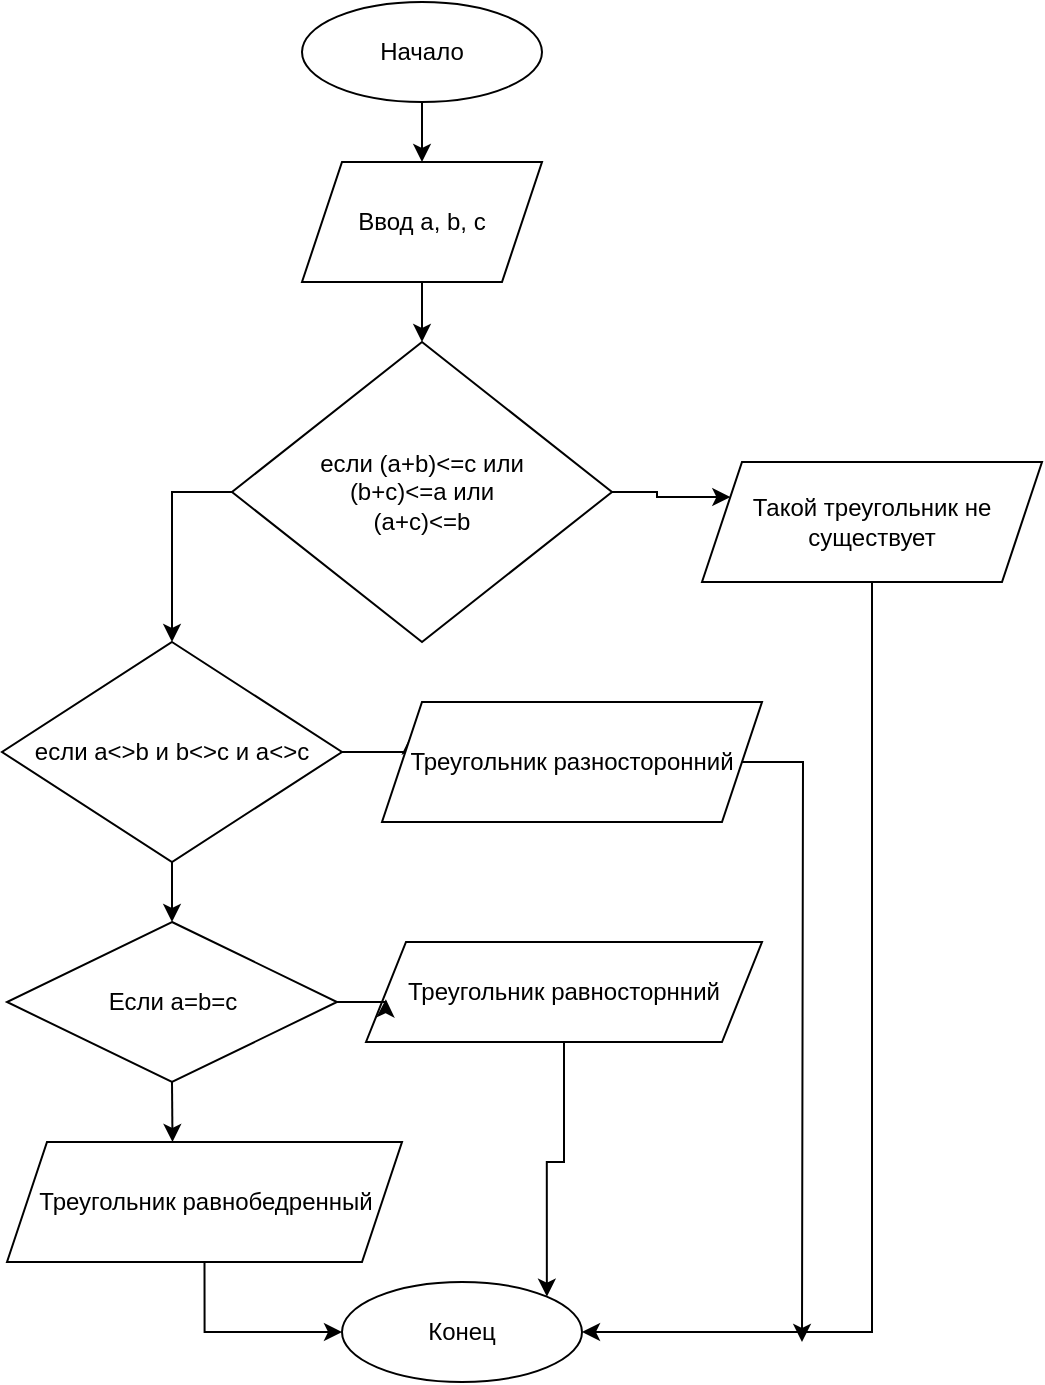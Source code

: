<mxfile version="14.2.6" type="github">
  <diagram id="YFy40mua5V9K3bzPLULQ" name="Page-1">
    <mxGraphModel dx="1283" dy="683" grid="1" gridSize="10" guides="1" tooltips="1" connect="1" arrows="1" fold="1" page="1" pageScale="1" pageWidth="583" pageHeight="827" math="0" shadow="0">
      <root>
        <mxCell id="0" />
        <mxCell id="GuEjnsgke67p2RQfyNx--1" value="Task_2" parent="0" visible="0" />
        <mxCell id="GuEjnsgke67p2RQfyNx--36" style="edgeStyle=orthogonalEdgeStyle;rounded=0;orthogonalLoop=1;jettySize=auto;html=1;exitX=0.5;exitY=1;exitDx=0;exitDy=0;entryX=0.5;entryY=0;entryDx=0;entryDy=0;" edge="1" parent="GuEjnsgke67p2RQfyNx--1" source="GuEjnsgke67p2RQfyNx--24" target="GuEjnsgke67p2RQfyNx--27">
          <mxGeometry relative="1" as="geometry" />
        </mxCell>
        <mxCell id="GuEjnsgke67p2RQfyNx--24" value="Начало" style="ellipse;whiteSpace=wrap;html=1;" vertex="1" parent="GuEjnsgke67p2RQfyNx--1">
          <mxGeometry x="232" y="20" width="120" height="50" as="geometry" />
        </mxCell>
        <mxCell id="GuEjnsgke67p2RQfyNx--37" style="edgeStyle=orthogonalEdgeStyle;rounded=0;orthogonalLoop=1;jettySize=auto;html=1;exitX=0.5;exitY=1;exitDx=0;exitDy=0;entryX=0.5;entryY=0;entryDx=0;entryDy=0;" edge="1" parent="GuEjnsgke67p2RQfyNx--1" source="GuEjnsgke67p2RQfyNx--27" target="GuEjnsgke67p2RQfyNx--28">
          <mxGeometry relative="1" as="geometry" />
        </mxCell>
        <mxCell id="GuEjnsgke67p2RQfyNx--27" value="&lt;div&gt;a =5&lt;/div&gt;&lt;div&gt;b= 6&lt;br&gt;&lt;/div&gt;" style="shape=parallelogram;perimeter=parallelogramPerimeter;whiteSpace=wrap;html=1;fixedSize=1;" vertex="1" parent="GuEjnsgke67p2RQfyNx--1">
          <mxGeometry x="220" y="90" width="120" height="60" as="geometry" />
        </mxCell>
        <mxCell id="GuEjnsgke67p2RQfyNx--38" style="edgeStyle=orthogonalEdgeStyle;rounded=0;orthogonalLoop=1;jettySize=auto;html=1;exitX=0.5;exitY=1;exitDx=0;exitDy=0;entryX=0.5;entryY=0;entryDx=0;entryDy=0;" edge="1" parent="GuEjnsgke67p2RQfyNx--1" source="GuEjnsgke67p2RQfyNx--28" target="GuEjnsgke67p2RQfyNx--29">
          <mxGeometry relative="1" as="geometry" />
        </mxCell>
        <mxCell id="GuEjnsgke67p2RQfyNx--28" value="Вывод a и b " style="shape=parallelogram;perimeter=parallelogramPerimeter;whiteSpace=wrap;html=1;fixedSize=1;" vertex="1" parent="GuEjnsgke67p2RQfyNx--1">
          <mxGeometry x="220" y="170" width="120" height="60" as="geometry" />
        </mxCell>
        <mxCell id="GuEjnsgke67p2RQfyNx--39" style="edgeStyle=orthogonalEdgeStyle;rounded=0;orthogonalLoop=1;jettySize=auto;html=1;exitX=0.5;exitY=1;exitDx=0;exitDy=0;entryX=0.5;entryY=0;entryDx=0;entryDy=0;" edge="1" parent="GuEjnsgke67p2RQfyNx--1" source="GuEjnsgke67p2RQfyNx--29" target="GuEjnsgke67p2RQfyNx--30">
          <mxGeometry relative="1" as="geometry" />
        </mxCell>
        <mxCell id="GuEjnsgke67p2RQfyNx--29" value="&lt;div&gt;Вывод логического &quot;и&quot;&lt;/div&gt;" style="shape=parallelogram;perimeter=parallelogramPerimeter;whiteSpace=wrap;html=1;fixedSize=1;" vertex="1" parent="GuEjnsgke67p2RQfyNx--1">
          <mxGeometry x="192" y="250" width="160" height="40" as="geometry" />
        </mxCell>
        <mxCell id="GuEjnsgke67p2RQfyNx--40" style="edgeStyle=orthogonalEdgeStyle;rounded=0;orthogonalLoop=1;jettySize=auto;html=1;exitX=0.5;exitY=1;exitDx=0;exitDy=0;entryX=0.5;entryY=0;entryDx=0;entryDy=0;" edge="1" parent="GuEjnsgke67p2RQfyNx--1" source="GuEjnsgke67p2RQfyNx--30" target="GuEjnsgke67p2RQfyNx--31">
          <mxGeometry relative="1" as="geometry" />
        </mxCell>
        <mxCell id="GuEjnsgke67p2RQfyNx--30" value="Вывод лонического &quot;или&quot;" style="shape=parallelogram;perimeter=parallelogramPerimeter;whiteSpace=wrap;html=1;fixedSize=1;" vertex="1" parent="GuEjnsgke67p2RQfyNx--1">
          <mxGeometry x="182" y="320" width="170" height="40" as="geometry" />
        </mxCell>
        <mxCell id="GuEjnsgke67p2RQfyNx--41" style="edgeStyle=orthogonalEdgeStyle;rounded=0;orthogonalLoop=1;jettySize=auto;html=1;exitX=0.5;exitY=1;exitDx=0;exitDy=0;entryX=0.5;entryY=0;entryDx=0;entryDy=0;" edge="1" parent="GuEjnsgke67p2RQfyNx--1" source="GuEjnsgke67p2RQfyNx--31" target="GuEjnsgke67p2RQfyNx--32">
          <mxGeometry relative="1" as="geometry" />
        </mxCell>
        <mxCell id="GuEjnsgke67p2RQfyNx--31" value="Вывод исключающего &quot;или&quot;" style="shape=parallelogram;perimeter=parallelogramPerimeter;whiteSpace=wrap;html=1;fixedSize=1;" vertex="1" parent="GuEjnsgke67p2RQfyNx--1">
          <mxGeometry x="170" y="394" width="180" height="40" as="geometry" />
        </mxCell>
        <mxCell id="GuEjnsgke67p2RQfyNx--42" style="edgeStyle=orthogonalEdgeStyle;rounded=0;orthogonalLoop=1;jettySize=auto;html=1;exitX=0.5;exitY=1;exitDx=0;exitDy=0;" edge="1" parent="GuEjnsgke67p2RQfyNx--1" source="GuEjnsgke67p2RQfyNx--32" target="GuEjnsgke67p2RQfyNx--34">
          <mxGeometry relative="1" as="geometry" />
        </mxCell>
        <mxCell id="GuEjnsgke67p2RQfyNx--32" value="Вывод побитовый сдвиг числа 5 вправо" style="shape=parallelogram;perimeter=parallelogramPerimeter;whiteSpace=wrap;html=1;fixedSize=1;" vertex="1" parent="GuEjnsgke67p2RQfyNx--1">
          <mxGeometry x="155" y="470" width="210" height="60" as="geometry" />
        </mxCell>
        <mxCell id="GuEjnsgke67p2RQfyNx--43" style="edgeStyle=orthogonalEdgeStyle;rounded=0;orthogonalLoop=1;jettySize=auto;html=1;exitX=0.5;exitY=1;exitDx=0;exitDy=0;entryX=0.5;entryY=0;entryDx=0;entryDy=0;" edge="1" parent="GuEjnsgke67p2RQfyNx--1" source="GuEjnsgke67p2RQfyNx--34" target="GuEjnsgke67p2RQfyNx--35">
          <mxGeometry relative="1" as="geometry" />
        </mxCell>
        <mxCell id="GuEjnsgke67p2RQfyNx--34" value="Вывод побитовый сдвиг числа 5 влево" style="shape=parallelogram;perimeter=parallelogramPerimeter;whiteSpace=wrap;html=1;fixedSize=1;" vertex="1" parent="GuEjnsgke67p2RQfyNx--1">
          <mxGeometry x="150" y="560" width="210" height="60" as="geometry" />
        </mxCell>
        <mxCell id="GuEjnsgke67p2RQfyNx--35" value="Конец" style="ellipse;whiteSpace=wrap;html=1;" vertex="1" parent="GuEjnsgke67p2RQfyNx--1">
          <mxGeometry x="182" y="650" width="120" height="60" as="geometry" />
        </mxCell>
        <mxCell id="1" parent="0" visible="0" />
        <mxCell id="GuEjnsgke67p2RQfyNx--6" style="edgeStyle=orthogonalEdgeStyle;rounded=0;orthogonalLoop=1;jettySize=auto;html=1;exitX=0.5;exitY=1;exitDx=0;exitDy=0;entryX=0.5;entryY=0;entryDx=0;entryDy=0;" edge="1" parent="1" source="GuEjnsgke67p2RQfyNx--2" target="GuEjnsgke67p2RQfyNx--4">
          <mxGeometry relative="1" as="geometry" />
        </mxCell>
        <mxCell id="GuEjnsgke67p2RQfyNx--2" value="Начало" style="ellipse;whiteSpace=wrap;html=1;" vertex="1" parent="1">
          <mxGeometry x="210" y="-10" width="120" height="50" as="geometry" />
        </mxCell>
        <mxCell id="GuEjnsgke67p2RQfyNx--7" style="edgeStyle=orthogonalEdgeStyle;rounded=0;orthogonalLoop=1;jettySize=auto;html=1;exitX=0.5;exitY=1;exitDx=0;exitDy=0;entryX=0.5;entryY=0;entryDx=0;entryDy=0;" edge="1" parent="1" source="GuEjnsgke67p2RQfyNx--4" target="GuEjnsgke67p2RQfyNx--5">
          <mxGeometry relative="1" as="geometry" />
        </mxCell>
        <mxCell id="GuEjnsgke67p2RQfyNx--4" value="&lt;div&gt;Вывод:&lt;/div&gt;&lt;div&gt;Введите &lt;br&gt;&lt;/div&gt;&lt;div&gt;трехзачное число&lt;br&gt;&lt;/div&gt;" style="shape=parallelogram;perimeter=parallelogramPerimeter;whiteSpace=wrap;html=1;fixedSize=1;" vertex="1" parent="1">
          <mxGeometry x="199.5" y="70" width="141" height="71" as="geometry" />
        </mxCell>
        <mxCell id="GuEjnsgke67p2RQfyNx--19" style="edgeStyle=orthogonalEdgeStyle;rounded=0;orthogonalLoop=1;jettySize=auto;html=1;exitX=0.5;exitY=1;exitDx=0;exitDy=0;entryX=0.5;entryY=0;entryDx=0;entryDy=0;" edge="1" parent="1" source="GuEjnsgke67p2RQfyNx--5" target="GuEjnsgke67p2RQfyNx--16">
          <mxGeometry relative="1" as="geometry" />
        </mxCell>
        <mxCell id="GuEjnsgke67p2RQfyNx--5" value="а" style="shape=parallelogram;perimeter=parallelogramPerimeter;whiteSpace=wrap;html=1;fixedSize=1;" vertex="1" parent="1">
          <mxGeometry x="234.75" y="160" width="70.5" height="40" as="geometry" />
        </mxCell>
        <mxCell id="GuEjnsgke67p2RQfyNx--13" style="edgeStyle=orthogonalEdgeStyle;rounded=0;orthogonalLoop=1;jettySize=auto;html=1;exitX=0.5;exitY=1;exitDx=0;exitDy=0;entryX=0.5;entryY=0;entryDx=0;entryDy=0;" edge="1" parent="1" source="GuEjnsgke67p2RQfyNx--9" target="GuEjnsgke67p2RQfyNx--12">
          <mxGeometry relative="1" as="geometry" />
        </mxCell>
        <mxCell id="GuEjnsgke67p2RQfyNx--9" value="&lt;div&gt;s=b1+b2+b3&lt;/div&gt;&lt;div&gt;m=b1*b2*b3&lt;br&gt;&lt;/div&gt;" style="rounded=0;whiteSpace=wrap;html=1;" vertex="1" parent="1">
          <mxGeometry x="210" y="440" width="120" height="60" as="geometry" />
        </mxCell>
        <mxCell id="GuEjnsgke67p2RQfyNx--15" style="edgeStyle=orthogonalEdgeStyle;rounded=0;orthogonalLoop=1;jettySize=auto;html=1;exitX=0.5;exitY=1;exitDx=0;exitDy=0;entryX=0.5;entryY=0;entryDx=0;entryDy=0;" edge="1" parent="1" source="GuEjnsgke67p2RQfyNx--12" target="GuEjnsgke67p2RQfyNx--14">
          <mxGeometry relative="1" as="geometry" />
        </mxCell>
        <mxCell id="GuEjnsgke67p2RQfyNx--12" value="&lt;div&gt;Выаод:&lt;/div&gt;&lt;div&gt;сумма цифр числа =&lt;/div&gt;&lt;div&gt;s&lt;/div&gt;&lt;div&gt;произведение цифр =&lt;/div&gt;&lt;div&gt;m&lt;br&gt;&lt;/div&gt;" style="shape=parallelogram;perimeter=parallelogramPerimeter;whiteSpace=wrap;html=1;fixedSize=1;" vertex="1" parent="1">
          <mxGeometry x="180" y="530" width="160.5" height="130" as="geometry" />
        </mxCell>
        <mxCell id="GuEjnsgke67p2RQfyNx--14" value="Конец" style="ellipse;whiteSpace=wrap;html=1;" vertex="1" parent="1">
          <mxGeometry x="199.5" y="720" width="120" height="50" as="geometry" />
        </mxCell>
        <mxCell id="GuEjnsgke67p2RQfyNx--20" style="edgeStyle=orthogonalEdgeStyle;rounded=0;orthogonalLoop=1;jettySize=auto;html=1;exitX=0.5;exitY=1;exitDx=0;exitDy=0;entryX=0.5;entryY=0;entryDx=0;entryDy=0;" edge="1" parent="1" source="GuEjnsgke67p2RQfyNx--16" target="GuEjnsgke67p2RQfyNx--17">
          <mxGeometry relative="1" as="geometry" />
        </mxCell>
        <mxCell id="GuEjnsgke67p2RQfyNx--16" value="b1 = a%10" style="rounded=0;whiteSpace=wrap;html=1;" vertex="1" parent="1">
          <mxGeometry x="210" y="220" width="120" height="40" as="geometry" />
        </mxCell>
        <mxCell id="GuEjnsgke67p2RQfyNx--21" style="edgeStyle=orthogonalEdgeStyle;rounded=0;orthogonalLoop=1;jettySize=auto;html=1;exitX=0.5;exitY=1;exitDx=0;exitDy=0;entryX=0.5;entryY=0;entryDx=0;entryDy=0;" edge="1" parent="1" source="GuEjnsgke67p2RQfyNx--17" target="GuEjnsgke67p2RQfyNx--18">
          <mxGeometry relative="1" as="geometry" />
        </mxCell>
        <mxCell id="GuEjnsgke67p2RQfyNx--17" value="b2 = a%100//10" style="rounded=0;whiteSpace=wrap;html=1;" vertex="1" parent="1">
          <mxGeometry x="210" y="290" width="120" height="40" as="geometry" />
        </mxCell>
        <mxCell id="GuEjnsgke67p2RQfyNx--22" style="edgeStyle=orthogonalEdgeStyle;rounded=0;orthogonalLoop=1;jettySize=auto;html=1;exitX=0.5;exitY=1;exitDx=0;exitDy=0;entryX=0.5;entryY=0;entryDx=0;entryDy=0;" edge="1" parent="1" source="GuEjnsgke67p2RQfyNx--18" target="GuEjnsgke67p2RQfyNx--9">
          <mxGeometry relative="1" as="geometry" />
        </mxCell>
        <mxCell id="GuEjnsgke67p2RQfyNx--18" value="b3=//100" style="rounded=0;whiteSpace=wrap;html=1;" vertex="1" parent="1">
          <mxGeometry x="210" y="374" width="120" height="40" as="geometry" />
        </mxCell>
        <mxCell id="GuEjnsgke67p2RQfyNx--23" value="&lt;div&gt;% - остаток от деления&lt;/div&gt;&lt;div&gt;// - целочисленное деление&lt;br&gt;&lt;/div&gt;" style="rounded=0;whiteSpace=wrap;html=1;" vertex="1" parent="1">
          <mxGeometry x="380" y="220" width="130" height="170" as="geometry" />
        </mxCell>
        <mxCell id="GuEjnsgke67p2RQfyNx--44" value="Task_3" parent="0" visible="0" />
        <mxCell id="GuEjnsgke67p2RQfyNx--49" style="edgeStyle=orthogonalEdgeStyle;rounded=0;orthogonalLoop=1;jettySize=auto;html=1;exitX=0.5;exitY=1;exitDx=0;exitDy=0;" edge="1" parent="GuEjnsgke67p2RQfyNx--44" source="GuEjnsgke67p2RQfyNx--45" target="GuEjnsgke67p2RQfyNx--46">
          <mxGeometry relative="1" as="geometry" />
        </mxCell>
        <mxCell id="GuEjnsgke67p2RQfyNx--45" value="Начало" style="ellipse;whiteSpace=wrap;html=1;" vertex="1" parent="GuEjnsgke67p2RQfyNx--44">
          <mxGeometry x="232" y="20" width="120" height="60" as="geometry" />
        </mxCell>
        <mxCell id="GuEjnsgke67p2RQfyNx--50" style="edgeStyle=orthogonalEdgeStyle;rounded=0;orthogonalLoop=1;jettySize=auto;html=1;exitX=0.5;exitY=1;exitDx=0;exitDy=0;entryX=0.5;entryY=0;entryDx=0;entryDy=0;" edge="1" parent="GuEjnsgke67p2RQfyNx--44" source="GuEjnsgke67p2RQfyNx--46" target="GuEjnsgke67p2RQfyNx--47">
          <mxGeometry relative="1" as="geometry" />
        </mxCell>
        <mxCell id="GuEjnsgke67p2RQfyNx--46" value="Вывод: введите координаты 2х точек" style="shape=parallelogram;perimeter=parallelogramPerimeter;whiteSpace=wrap;html=1;fixedSize=1;" vertex="1" parent="GuEjnsgke67p2RQfyNx--44">
          <mxGeometry x="202" y="110" width="150" height="80" as="geometry" />
        </mxCell>
        <mxCell id="GuEjnsgke67p2RQfyNx--51" style="edgeStyle=orthogonalEdgeStyle;rounded=0;orthogonalLoop=1;jettySize=auto;html=1;exitX=0.5;exitY=1;exitDx=0;exitDy=0;entryX=0.5;entryY=0;entryDx=0;entryDy=0;" edge="1" parent="GuEjnsgke67p2RQfyNx--44" source="GuEjnsgke67p2RQfyNx--47" target="GuEjnsgke67p2RQfyNx--48">
          <mxGeometry relative="1" as="geometry" />
        </mxCell>
        <mxCell id="GuEjnsgke67p2RQfyNx--47" value="&lt;div&gt;Ввод А&lt;/div&gt;&lt;div&gt;х1 и х2&lt;br&gt;&lt;/div&gt;" style="shape=parallelogram;perimeter=parallelogramPerimeter;whiteSpace=wrap;html=1;fixedSize=1;" vertex="1" parent="GuEjnsgke67p2RQfyNx--44">
          <mxGeometry x="217" y="220" width="120" height="60" as="geometry" />
        </mxCell>
        <mxCell id="GuEjnsgke67p2RQfyNx--59" value="" style="edgeStyle=orthogonalEdgeStyle;rounded=0;orthogonalLoop=1;jettySize=auto;html=1;" edge="1" parent="GuEjnsgke67p2RQfyNx--44" source="GuEjnsgke67p2RQfyNx--48" target="GuEjnsgke67p2RQfyNx--52">
          <mxGeometry relative="1" as="geometry" />
        </mxCell>
        <mxCell id="GuEjnsgke67p2RQfyNx--48" value="&lt;div&gt;Ввод В&lt;/div&gt;&lt;div&gt;у1 и у2&lt;br&gt;&lt;/div&gt;" style="shape=parallelogram;perimeter=parallelogramPerimeter;whiteSpace=wrap;html=1;fixedSize=1;" vertex="1" parent="GuEjnsgke67p2RQfyNx--44">
          <mxGeometry x="210" y="310" width="110" height="50" as="geometry" />
        </mxCell>
        <mxCell id="GuEjnsgke67p2RQfyNx--60" style="edgeStyle=orthogonalEdgeStyle;rounded=0;orthogonalLoop=1;jettySize=auto;html=1;exitX=1;exitY=0.5;exitDx=0;exitDy=0;entryX=0.5;entryY=0;entryDx=0;entryDy=0;" edge="1" parent="GuEjnsgke67p2RQfyNx--44" source="GuEjnsgke67p2RQfyNx--52" target="GuEjnsgke67p2RQfyNx--53">
          <mxGeometry relative="1" as="geometry" />
        </mxCell>
        <mxCell id="GuEjnsgke67p2RQfyNx--61" style="edgeStyle=orthogonalEdgeStyle;rounded=0;orthogonalLoop=1;jettySize=auto;html=1;exitX=0;exitY=0.5;exitDx=0;exitDy=0;entryX=0.5;entryY=0;entryDx=0;entryDy=0;" edge="1" parent="GuEjnsgke67p2RQfyNx--44" source="GuEjnsgke67p2RQfyNx--52" target="GuEjnsgke67p2RQfyNx--56">
          <mxGeometry relative="1" as="geometry">
            <mxPoint x="120" y="420.333" as="targetPoint" />
          </mxGeometry>
        </mxCell>
        <mxCell id="GuEjnsgke67p2RQfyNx--52" value="&lt;div&gt;если&lt;/div&gt;&lt;div&gt;х1 == х2&lt;br&gt;&lt;/div&gt;" style="rhombus;whiteSpace=wrap;html=1;" vertex="1" parent="GuEjnsgke67p2RQfyNx--44">
          <mxGeometry x="190" y="380" width="150" height="80" as="geometry" />
        </mxCell>
        <mxCell id="GuEjnsgke67p2RQfyNx--65" style="edgeStyle=orthogonalEdgeStyle;rounded=0;orthogonalLoop=1;jettySize=auto;html=1;exitX=0.5;exitY=1;exitDx=0;exitDy=0;" edge="1" parent="GuEjnsgke67p2RQfyNx--44" source="GuEjnsgke67p2RQfyNx--53" target="GuEjnsgke67p2RQfyNx--64">
          <mxGeometry relative="1" as="geometry" />
        </mxCell>
        <mxCell id="GuEjnsgke67p2RQfyNx--53" value="&lt;div&gt;Вывод&lt;/div&gt;&lt;div&gt;f(x)=x1&lt;br&gt;&lt;/div&gt;" style="shape=parallelogram;perimeter=parallelogramPerimeter;whiteSpace=wrap;html=1;fixedSize=1;" vertex="1" parent="GuEjnsgke67p2RQfyNx--44">
          <mxGeometry x="352" y="470" width="120" height="60" as="geometry" />
        </mxCell>
        <mxCell id="GuEjnsgke67p2RQfyNx--62" style="edgeStyle=orthogonalEdgeStyle;rounded=0;orthogonalLoop=1;jettySize=auto;html=1;exitX=0.5;exitY=1;exitDx=0;exitDy=0;entryX=0.5;entryY=0;entryDx=0;entryDy=0;" edge="1" parent="GuEjnsgke67p2RQfyNx--44" source="GuEjnsgke67p2RQfyNx--56" target="GuEjnsgke67p2RQfyNx--57">
          <mxGeometry relative="1" as="geometry" />
        </mxCell>
        <mxCell id="GuEjnsgke67p2RQfyNx--56" value="k= (y1-y2)/(x1-x2)" style="rounded=0;whiteSpace=wrap;html=1;" vertex="1" parent="GuEjnsgke67p2RQfyNx--44">
          <mxGeometry x="40" y="450" width="120" height="30" as="geometry" />
        </mxCell>
        <mxCell id="GuEjnsgke67p2RQfyNx--63" style="edgeStyle=orthogonalEdgeStyle;rounded=0;orthogonalLoop=1;jettySize=auto;html=1;exitX=0.5;exitY=1;exitDx=0;exitDy=0;entryX=0.5;entryY=0;entryDx=0;entryDy=0;" edge="1" parent="GuEjnsgke67p2RQfyNx--44" source="GuEjnsgke67p2RQfyNx--57" target="GuEjnsgke67p2RQfyNx--58">
          <mxGeometry relative="1" as="geometry" />
        </mxCell>
        <mxCell id="GuEjnsgke67p2RQfyNx--57" value="l = y2 - k*x2" style="rounded=0;whiteSpace=wrap;html=1;" vertex="1" parent="GuEjnsgke67p2RQfyNx--44">
          <mxGeometry x="40" y="520" width="120" height="30" as="geometry" />
        </mxCell>
        <mxCell id="GuEjnsgke67p2RQfyNx--66" style="edgeStyle=orthogonalEdgeStyle;rounded=0;orthogonalLoop=1;jettySize=auto;html=1;exitX=1;exitY=0.5;exitDx=0;exitDy=0;" edge="1" parent="GuEjnsgke67p2RQfyNx--44" source="GuEjnsgke67p2RQfyNx--58">
          <mxGeometry relative="1" as="geometry">
            <mxPoint x="260" y="650" as="targetPoint" />
          </mxGeometry>
        </mxCell>
        <mxCell id="GuEjnsgke67p2RQfyNx--58" value="Вывод f(x) = kx+l" style="shape=parallelogram;perimeter=parallelogramPerimeter;whiteSpace=wrap;html=1;fixedSize=1;" vertex="1" parent="GuEjnsgke67p2RQfyNx--44">
          <mxGeometry x="50" y="590" width="120" height="60" as="geometry" />
        </mxCell>
        <mxCell id="GuEjnsgke67p2RQfyNx--64" value="Конец" style="ellipse;whiteSpace=wrap;html=1;" vertex="1" parent="GuEjnsgke67p2RQfyNx--44">
          <mxGeometry x="200" y="680" width="120" height="60" as="geometry" />
        </mxCell>
        <mxCell id="GuEjnsgke67p2RQfyNx--67" value="Task_5" parent="0" visible="0" />
        <mxCell id="GuEjnsgke67p2RQfyNx--76" style="edgeStyle=orthogonalEdgeStyle;rounded=0;orthogonalLoop=1;jettySize=auto;html=1;exitX=0.5;exitY=1;exitDx=0;exitDy=0;entryX=0.5;entryY=0;entryDx=0;entryDy=0;" edge="1" parent="GuEjnsgke67p2RQfyNx--67" source="GuEjnsgke67p2RQfyNx--68" target="GuEjnsgke67p2RQfyNx--69">
          <mxGeometry relative="1" as="geometry" />
        </mxCell>
        <mxCell id="GuEjnsgke67p2RQfyNx--68" value="Начало" style="ellipse;whiteSpace=wrap;html=1;" vertex="1" parent="GuEjnsgke67p2RQfyNx--67">
          <mxGeometry x="200" y="150" width="120" height="60" as="geometry" />
        </mxCell>
        <mxCell id="GuEjnsgke67p2RQfyNx--77" style="edgeStyle=orthogonalEdgeStyle;rounded=0;orthogonalLoop=1;jettySize=auto;html=1;exitX=0.5;exitY=1;exitDx=0;exitDy=0;entryX=0.549;entryY=0.089;entryDx=0;entryDy=0;entryPerimeter=0;" edge="1" parent="GuEjnsgke67p2RQfyNx--67" source="GuEjnsgke67p2RQfyNx--69" target="GuEjnsgke67p2RQfyNx--70">
          <mxGeometry relative="1" as="geometry" />
        </mxCell>
        <mxCell id="GuEjnsgke67p2RQfyNx--69" value="Ввод x1 и x2" style="shape=parallelogram;perimeter=parallelogramPerimeter;whiteSpace=wrap;html=1;fixedSize=1;" vertex="1" parent="GuEjnsgke67p2RQfyNx--67">
          <mxGeometry x="201" y="240" width="120" height="60" as="geometry" />
        </mxCell>
        <mxCell id="GuEjnsgke67p2RQfyNx--78" style="edgeStyle=orthogonalEdgeStyle;rounded=0;orthogonalLoop=1;jettySize=auto;html=1;exitX=0.5;exitY=1;exitDx=0;exitDy=0;entryX=0.5;entryY=0;entryDx=0;entryDy=0;" edge="1" parent="GuEjnsgke67p2RQfyNx--67" source="GuEjnsgke67p2RQfyNx--70" target="GuEjnsgke67p2RQfyNx--71">
          <mxGeometry relative="1" as="geometry" />
        </mxCell>
        <mxCell id="GuEjnsgke67p2RQfyNx--70" value="x1 = Код_символа(х1) - код символа(&#39;a&#39;)+1" style="rounded=0;whiteSpace=wrap;html=1;" vertex="1" parent="GuEjnsgke67p2RQfyNx--67">
          <mxGeometry x="101" y="340" width="280" height="60" as="geometry" />
        </mxCell>
        <mxCell id="GuEjnsgke67p2RQfyNx--79" style="edgeStyle=orthogonalEdgeStyle;rounded=0;orthogonalLoop=1;jettySize=auto;html=1;exitX=0.5;exitY=1;exitDx=0;exitDy=0;" edge="1" parent="GuEjnsgke67p2RQfyNx--67" source="GuEjnsgke67p2RQfyNx--71" target="GuEjnsgke67p2RQfyNx--72">
          <mxGeometry relative="1" as="geometry" />
        </mxCell>
        <mxCell id="GuEjnsgke67p2RQfyNx--71" value="x2 = Код_символа(х2) - код символа(&#39;x2&#39;)+1" style="rounded=0;whiteSpace=wrap;html=1;" vertex="1" parent="GuEjnsgke67p2RQfyNx--67">
          <mxGeometry x="110" y="440" width="280" height="60" as="geometry" />
        </mxCell>
        <mxCell id="GuEjnsgke67p2RQfyNx--80" style="edgeStyle=orthogonalEdgeStyle;rounded=0;orthogonalLoop=1;jettySize=auto;html=1;exitX=0.5;exitY=1;exitDx=0;exitDy=0;entryX=0.392;entryY=0.033;entryDx=0;entryDy=0;entryPerimeter=0;" edge="1" parent="GuEjnsgke67p2RQfyNx--67" source="GuEjnsgke67p2RQfyNx--72" target="GuEjnsgke67p2RQfyNx--74">
          <mxGeometry relative="1" as="geometry" />
        </mxCell>
        <mxCell id="GuEjnsgke67p2RQfyNx--72" value="&lt;div&gt;Вывод&lt;/div&gt;&lt;div&gt;x1, x2&lt;br&gt;&lt;/div&gt;" style="shape=parallelogram;perimeter=parallelogramPerimeter;whiteSpace=wrap;html=1;fixedSize=1;" vertex="1" parent="GuEjnsgke67p2RQfyNx--67">
          <mxGeometry x="180" y="540" width="120" height="60" as="geometry" />
        </mxCell>
        <mxCell id="GuEjnsgke67p2RQfyNx--81" style="edgeStyle=orthogonalEdgeStyle;rounded=0;orthogonalLoop=1;jettySize=auto;html=1;exitX=0.5;exitY=1;exitDx=0;exitDy=0;" edge="1" parent="GuEjnsgke67p2RQfyNx--67" source="GuEjnsgke67p2RQfyNx--74" target="GuEjnsgke67p2RQfyNx--75">
          <mxGeometry relative="1" as="geometry" />
        </mxCell>
        <mxCell id="GuEjnsgke67p2RQfyNx--74" value="Вывод |x1-x2|-1" style="shape=parallelogram;perimeter=parallelogramPerimeter;whiteSpace=wrap;html=1;fixedSize=1;" vertex="1" parent="GuEjnsgke67p2RQfyNx--67">
          <mxGeometry x="190" y="640" width="120" height="60" as="geometry" />
        </mxCell>
        <mxCell id="GuEjnsgke67p2RQfyNx--75" value="Конец" style="ellipse;whiteSpace=wrap;html=1;" vertex="1" parent="GuEjnsgke67p2RQfyNx--67">
          <mxGeometry x="180" y="730" width="120" height="50" as="geometry" />
        </mxCell>
        <mxCell id="GuEjnsgke67p2RQfyNx--83" value="Task_6" parent="0" visible="0" />
        <mxCell id="GuEjnsgke67p2RQfyNx--84" value="Конец" style="ellipse;whiteSpace=wrap;html=1;" vertex="1" parent="GuEjnsgke67p2RQfyNx--83">
          <mxGeometry x="220" y="570" width="120" height="50" as="geometry" />
        </mxCell>
        <mxCell id="GuEjnsgke67p2RQfyNx--91" style="edgeStyle=orthogonalEdgeStyle;rounded=0;orthogonalLoop=1;jettySize=auto;html=1;exitX=0.5;exitY=1;exitDx=0;exitDy=0;entryX=0.5;entryY=0;entryDx=0;entryDy=0;" edge="1" parent="GuEjnsgke67p2RQfyNx--83" source="GuEjnsgke67p2RQfyNx--85" target="GuEjnsgke67p2RQfyNx--88">
          <mxGeometry relative="1" as="geometry" />
        </mxCell>
        <mxCell id="GuEjnsgke67p2RQfyNx--85" value="Начало" style="ellipse;whiteSpace=wrap;html=1;" vertex="1" parent="GuEjnsgke67p2RQfyNx--83">
          <mxGeometry x="220" y="150" width="120" height="40" as="geometry" />
        </mxCell>
        <mxCell id="GuEjnsgke67p2RQfyNx--93" style="edgeStyle=orthogonalEdgeStyle;rounded=0;orthogonalLoop=1;jettySize=auto;html=1;exitX=0.5;exitY=1;exitDx=0;exitDy=0;" edge="1" parent="GuEjnsgke67p2RQfyNx--83" source="GuEjnsgke67p2RQfyNx--87" target="GuEjnsgke67p2RQfyNx--89">
          <mxGeometry relative="1" as="geometry" />
        </mxCell>
        <mxCell id="GuEjnsgke67p2RQfyNx--87" value="если 0&amp;lt;a&amp;lt;27" style="rhombus;whiteSpace=wrap;html=1;" vertex="1" parent="GuEjnsgke67p2RQfyNx--83">
          <mxGeometry x="225" y="340" width="110" height="80" as="geometry" />
        </mxCell>
        <mxCell id="GuEjnsgke67p2RQfyNx--92" style="edgeStyle=orthogonalEdgeStyle;rounded=0;orthogonalLoop=1;jettySize=auto;html=1;exitX=0.5;exitY=1;exitDx=0;exitDy=0;entryX=0.458;entryY=0.25;entryDx=0;entryDy=0;entryPerimeter=0;" edge="1" parent="GuEjnsgke67p2RQfyNx--83" source="GuEjnsgke67p2RQfyNx--88" target="GuEjnsgke67p2RQfyNx--87">
          <mxGeometry relative="1" as="geometry" />
        </mxCell>
        <mxCell id="GuEjnsgke67p2RQfyNx--88" value="Ввод а" style="shape=parallelogram;perimeter=parallelogramPerimeter;whiteSpace=wrap;html=1;fixedSize=1;" vertex="1" parent="GuEjnsgke67p2RQfyNx--83">
          <mxGeometry x="215" y="240" width="120" height="60" as="geometry" />
        </mxCell>
        <mxCell id="GuEjnsgke67p2RQfyNx--94" style="edgeStyle=orthogonalEdgeStyle;rounded=0;orthogonalLoop=1;jettySize=auto;html=1;exitX=0.5;exitY=1;exitDx=0;exitDy=0;entryX=0.5;entryY=0;entryDx=0;entryDy=0;" edge="1" parent="GuEjnsgke67p2RQfyNx--83" source="GuEjnsgke67p2RQfyNx--89" target="GuEjnsgke67p2RQfyNx--84">
          <mxGeometry relative="1" as="geometry" />
        </mxCell>
        <mxCell id="GuEjnsgke67p2RQfyNx--89" value="Вывод символа" style="shape=parallelogram;perimeter=parallelogramPerimeter;whiteSpace=wrap;html=1;fixedSize=1;" vertex="1" parent="GuEjnsgke67p2RQfyNx--83">
          <mxGeometry x="220" y="470" width="120" height="60" as="geometry" />
        </mxCell>
        <mxCell id="GuEjnsgke67p2RQfyNx--96" style="edgeStyle=orthogonalEdgeStyle;rounded=0;orthogonalLoop=1;jettySize=auto;html=1;exitX=0.5;exitY=1;exitDx=0;exitDy=0;entryX=0.5;entryY=0;entryDx=0;entryDy=0;" edge="1" parent="GuEjnsgke67p2RQfyNx--83" source="GuEjnsgke67p2RQfyNx--90" target="GuEjnsgke67p2RQfyNx--84">
          <mxGeometry relative="1" as="geometry">
            <Array as="points">
              <mxPoint x="420" y="550" />
              <mxPoint x="280" y="550" />
            </Array>
          </mxGeometry>
        </mxCell>
        <mxCell id="GuEjnsgke67p2RQfyNx--90" value="Такой буквы нет" style="shape=parallelogram;perimeter=parallelogramPerimeter;whiteSpace=wrap;html=1;fixedSize=1;" vertex="1" parent="GuEjnsgke67p2RQfyNx--83">
          <mxGeometry x="360" y="400" width="120" height="60" as="geometry" />
        </mxCell>
        <mxCell id="GuEjnsgke67p2RQfyNx--102" value="Да" style="text;html=1;strokeColor=none;fillColor=none;align=center;verticalAlign=middle;whiteSpace=wrap;rounded=0;" vertex="1" parent="GuEjnsgke67p2RQfyNx--83">
          <mxGeometry x="200" y="400" width="110" height="90" as="geometry" />
        </mxCell>
        <mxCell id="GuEjnsgke67p2RQfyNx--106" style="edgeStyle=orthogonalEdgeStyle;rounded=0;orthogonalLoop=1;jettySize=auto;html=1;exitX=0.25;exitY=1;exitDx=0;exitDy=0;" edge="1" parent="GuEjnsgke67p2RQfyNx--83" source="GuEjnsgke67p2RQfyNx--103">
          <mxGeometry relative="1" as="geometry">
            <mxPoint x="430" y="400" as="targetPoint" />
            <Array as="points">
              <mxPoint x="430" y="380" />
            </Array>
          </mxGeometry>
        </mxCell>
        <mxCell id="GuEjnsgke67p2RQfyNx--103" value="Нет" style="text;html=1;strokeColor=none;fillColor=none;align=center;verticalAlign=middle;whiteSpace=wrap;rounded=0;" vertex="1" parent="GuEjnsgke67p2RQfyNx--83">
          <mxGeometry x="292" y="360" width="170" height="20" as="geometry" />
        </mxCell>
        <mxCell id="GuEjnsgke67p2RQfyNx--107" value="Task_7" parent="0" />
        <mxCell id="GuEjnsgke67p2RQfyNx--118" style="edgeStyle=orthogonalEdgeStyle;rounded=0;orthogonalLoop=1;jettySize=auto;html=1;exitX=0.5;exitY=1;exitDx=0;exitDy=0;entryX=0.5;entryY=0;entryDx=0;entryDy=0;" edge="1" parent="GuEjnsgke67p2RQfyNx--107" source="GuEjnsgke67p2RQfyNx--108" target="GuEjnsgke67p2RQfyNx--110">
          <mxGeometry relative="1" as="geometry" />
        </mxCell>
        <mxCell id="GuEjnsgke67p2RQfyNx--108" value="Начало" style="ellipse;whiteSpace=wrap;html=1;" vertex="1" parent="GuEjnsgke67p2RQfyNx--107">
          <mxGeometry x="200" y="150" width="120" height="50" as="geometry" />
        </mxCell>
        <mxCell id="GuEjnsgke67p2RQfyNx--109" value="Конец" style="ellipse;whiteSpace=wrap;html=1;" vertex="1" parent="GuEjnsgke67p2RQfyNx--107">
          <mxGeometry x="220" y="790" width="120" height="50" as="geometry" />
        </mxCell>
        <mxCell id="GuEjnsgke67p2RQfyNx--120" style="edgeStyle=orthogonalEdgeStyle;rounded=0;orthogonalLoop=1;jettySize=auto;html=1;exitX=0.5;exitY=1;exitDx=0;exitDy=0;entryX=0.5;entryY=0;entryDx=0;entryDy=0;" edge="1" parent="GuEjnsgke67p2RQfyNx--107" source="GuEjnsgke67p2RQfyNx--110" target="GuEjnsgke67p2RQfyNx--111">
          <mxGeometry relative="1" as="geometry" />
        </mxCell>
        <mxCell id="GuEjnsgke67p2RQfyNx--110" value="Ввод a, b, c" style="shape=parallelogram;perimeter=parallelogramPerimeter;whiteSpace=wrap;html=1;fixedSize=1;" vertex="1" parent="GuEjnsgke67p2RQfyNx--107">
          <mxGeometry x="200" y="230" width="120" height="60" as="geometry" />
        </mxCell>
        <mxCell id="GuEjnsgke67p2RQfyNx--121" style="edgeStyle=orthogonalEdgeStyle;rounded=0;orthogonalLoop=1;jettySize=auto;html=1;exitX=1;exitY=0.5;exitDx=0;exitDy=0;entryX=0;entryY=0.25;entryDx=0;entryDy=0;" edge="1" parent="GuEjnsgke67p2RQfyNx--107" source="GuEjnsgke67p2RQfyNx--111" target="GuEjnsgke67p2RQfyNx--112">
          <mxGeometry relative="1" as="geometry" />
        </mxCell>
        <mxCell id="GuEjnsgke67p2RQfyNx--122" style="edgeStyle=orthogonalEdgeStyle;rounded=0;orthogonalLoop=1;jettySize=auto;html=1;exitX=0;exitY=0.5;exitDx=0;exitDy=0;entryX=0.5;entryY=0;entryDx=0;entryDy=0;" edge="1" parent="GuEjnsgke67p2RQfyNx--107" source="GuEjnsgke67p2RQfyNx--111" target="GuEjnsgke67p2RQfyNx--113">
          <mxGeometry relative="1" as="geometry" />
        </mxCell>
        <mxCell id="GuEjnsgke67p2RQfyNx--111" value="&lt;div&gt;если (a+b)&amp;lt;=c или&lt;/div&gt;&lt;div&gt;(b+c)&amp;lt;=a или&lt;/div&gt;&lt;div&gt;(a+c)&amp;lt;=b&lt;br&gt;&lt;/div&gt;" style="rhombus;whiteSpace=wrap;html=1;" vertex="1" parent="GuEjnsgke67p2RQfyNx--107">
          <mxGeometry x="165" y="320" width="190" height="150" as="geometry" />
        </mxCell>
        <mxCell id="GuEjnsgke67p2RQfyNx--132" style="edgeStyle=orthogonalEdgeStyle;rounded=0;orthogonalLoop=1;jettySize=auto;html=1;exitX=0.5;exitY=1;exitDx=0;exitDy=0;entryX=1;entryY=0.5;entryDx=0;entryDy=0;" edge="1" parent="GuEjnsgke67p2RQfyNx--107" source="GuEjnsgke67p2RQfyNx--112" target="GuEjnsgke67p2RQfyNx--109">
          <mxGeometry relative="1" as="geometry" />
        </mxCell>
        <mxCell id="GuEjnsgke67p2RQfyNx--112" value="Такой треугольник не существует" style="shape=parallelogram;perimeter=parallelogramPerimeter;whiteSpace=wrap;html=1;fixedSize=1;" vertex="1" parent="GuEjnsgke67p2RQfyNx--107">
          <mxGeometry x="400" y="380" width="170" height="60" as="geometry" />
        </mxCell>
        <mxCell id="GuEjnsgke67p2RQfyNx--123" style="edgeStyle=orthogonalEdgeStyle;rounded=0;orthogonalLoop=1;jettySize=auto;html=1;exitX=1;exitY=0.5;exitDx=0;exitDy=0;entryX=0;entryY=0.25;entryDx=0;entryDy=0;" edge="1" parent="GuEjnsgke67p2RQfyNx--107" source="GuEjnsgke67p2RQfyNx--113" target="GuEjnsgke67p2RQfyNx--114">
          <mxGeometry relative="1" as="geometry" />
        </mxCell>
        <mxCell id="GuEjnsgke67p2RQfyNx--124" style="edgeStyle=orthogonalEdgeStyle;rounded=0;orthogonalLoop=1;jettySize=auto;html=1;exitX=0.5;exitY=1;exitDx=0;exitDy=0;entryX=0.5;entryY=0;entryDx=0;entryDy=0;" edge="1" parent="GuEjnsgke67p2RQfyNx--107" source="GuEjnsgke67p2RQfyNx--113" target="GuEjnsgke67p2RQfyNx--115">
          <mxGeometry relative="1" as="geometry" />
        </mxCell>
        <mxCell id="GuEjnsgke67p2RQfyNx--113" value="если a&amp;lt;&amp;gt;b и b&amp;lt;&amp;gt;c и a&amp;lt;&amp;gt;c" style="rhombus;whiteSpace=wrap;html=1;" vertex="1" parent="GuEjnsgke67p2RQfyNx--107">
          <mxGeometry x="50" y="470" width="170" height="110" as="geometry" />
        </mxCell>
        <mxCell id="GuEjnsgke67p2RQfyNx--135" style="edgeStyle=orthogonalEdgeStyle;rounded=0;orthogonalLoop=1;jettySize=auto;html=1;exitX=1;exitY=0.5;exitDx=0;exitDy=0;" edge="1" parent="GuEjnsgke67p2RQfyNx--107" source="GuEjnsgke67p2RQfyNx--114">
          <mxGeometry relative="1" as="geometry">
            <mxPoint x="450" y="820" as="targetPoint" />
          </mxGeometry>
        </mxCell>
        <mxCell id="GuEjnsgke67p2RQfyNx--114" value="Треугольник разносторонний" style="shape=parallelogram;perimeter=parallelogramPerimeter;whiteSpace=wrap;html=1;fixedSize=1;" vertex="1" parent="GuEjnsgke67p2RQfyNx--107">
          <mxGeometry x="240" y="500" width="190" height="60" as="geometry" />
        </mxCell>
        <mxCell id="GuEjnsgke67p2RQfyNx--128" style="edgeStyle=orthogonalEdgeStyle;rounded=0;orthogonalLoop=1;jettySize=auto;html=1;exitX=0.5;exitY=1;exitDx=0;exitDy=0;entryX=0.419;entryY=0;entryDx=0;entryDy=0;entryPerimeter=0;" edge="1" parent="GuEjnsgke67p2RQfyNx--107" source="GuEjnsgke67p2RQfyNx--115" target="GuEjnsgke67p2RQfyNx--117">
          <mxGeometry relative="1" as="geometry" />
        </mxCell>
        <mxCell id="GuEjnsgke67p2RQfyNx--115" value="Если a=b=c" style="rhombus;whiteSpace=wrap;html=1;" vertex="1" parent="GuEjnsgke67p2RQfyNx--107">
          <mxGeometry x="52.5" y="610" width="165" height="80" as="geometry" />
        </mxCell>
        <mxCell id="GuEjnsgke67p2RQfyNx--134" style="edgeStyle=orthogonalEdgeStyle;rounded=0;orthogonalLoop=1;jettySize=auto;html=1;exitX=0.5;exitY=1;exitDx=0;exitDy=0;entryX=1;entryY=0;entryDx=0;entryDy=0;" edge="1" parent="GuEjnsgke67p2RQfyNx--107" source="GuEjnsgke67p2RQfyNx--116" target="GuEjnsgke67p2RQfyNx--109">
          <mxGeometry relative="1" as="geometry" />
        </mxCell>
        <mxCell id="GuEjnsgke67p2RQfyNx--116" value="Треугольник равносторнний" style="shape=parallelogram;perimeter=parallelogramPerimeter;whiteSpace=wrap;html=1;fixedSize=1;" vertex="1" parent="GuEjnsgke67p2RQfyNx--107">
          <mxGeometry x="232" y="620" width="198" height="50" as="geometry" />
        </mxCell>
        <mxCell id="GuEjnsgke67p2RQfyNx--129" style="edgeStyle=orthogonalEdgeStyle;rounded=0;orthogonalLoop=1;jettySize=auto;html=1;exitX=0.5;exitY=1;exitDx=0;exitDy=0;entryX=0;entryY=0.5;entryDx=0;entryDy=0;" edge="1" parent="GuEjnsgke67p2RQfyNx--107" source="GuEjnsgke67p2RQfyNx--117" target="GuEjnsgke67p2RQfyNx--109">
          <mxGeometry relative="1" as="geometry" />
        </mxCell>
        <mxCell id="GuEjnsgke67p2RQfyNx--117" value="Треугольник равнобедренный" style="shape=parallelogram;perimeter=parallelogramPerimeter;whiteSpace=wrap;html=1;fixedSize=1;" vertex="1" parent="GuEjnsgke67p2RQfyNx--107">
          <mxGeometry x="52.5" y="720" width="197.5" height="60" as="geometry" />
        </mxCell>
        <mxCell id="GuEjnsgke67p2RQfyNx--125" style="edgeStyle=orthogonalEdgeStyle;rounded=0;orthogonalLoop=1;jettySize=auto;html=1;exitX=1;exitY=0.5;exitDx=0;exitDy=0;entryX=1.148;entryY=0.483;entryDx=0;entryDy=0;entryPerimeter=0;" edge="1" parent="GuEjnsgke67p2RQfyNx--107" source="GuEjnsgke67p2RQfyNx--115" target="GuEjnsgke67p2RQfyNx--115">
          <mxGeometry relative="1" as="geometry" />
        </mxCell>
      </root>
    </mxGraphModel>
  </diagram>
</mxfile>
